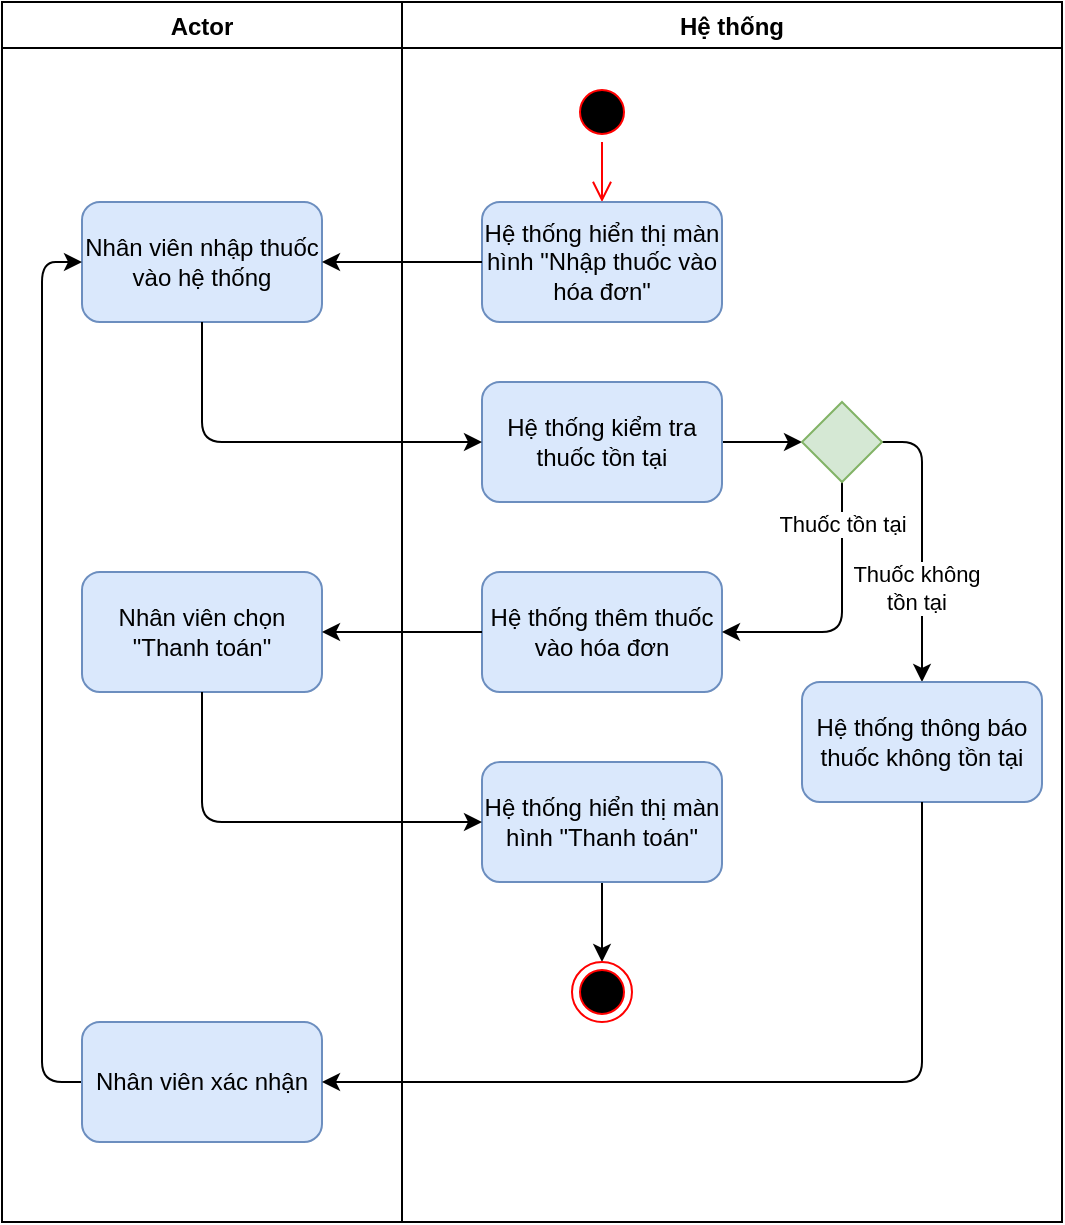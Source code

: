 <mxfile version="13.7.7" type="github">
  <diagram id="HGzuFnrPd-ahrLwf7oKc" name="Page-1">
    <mxGraphModel dx="1422" dy="721" grid="1" gridSize="10" guides="1" tooltips="1" connect="1" arrows="1" fold="1" page="1" pageScale="1" pageWidth="827" pageHeight="1169" math="0" shadow="0">
      <root>
        <mxCell id="0" />
        <mxCell id="1" parent="0" />
        <mxCell id="nor7MJ_qh7ZYDfQG6Kgf-1" value="Actor" style="swimlane;startSize=23;" vertex="1" parent="1">
          <mxGeometry x="310" y="270" width="200" height="610" as="geometry" />
        </mxCell>
        <mxCell id="nor7MJ_qh7ZYDfQG6Kgf-6" value="Nhân viên nhập thuốc vào hệ thống" style="rounded=1;whiteSpace=wrap;html=1;fillColor=#dae8fc;strokeColor=#6c8ebf;" vertex="1" parent="nor7MJ_qh7ZYDfQG6Kgf-1">
          <mxGeometry x="40" y="100" width="120" height="60" as="geometry" />
        </mxCell>
        <mxCell id="nor7MJ_qh7ZYDfQG6Kgf-11" value="Nhân viên chọn &quot;Thanh toán&quot;" style="rounded=1;whiteSpace=wrap;html=1;fillColor=#dae8fc;strokeColor=#6c8ebf;" vertex="1" parent="nor7MJ_qh7ZYDfQG6Kgf-1">
          <mxGeometry x="40" y="285" width="120" height="60" as="geometry" />
        </mxCell>
        <mxCell id="nor7MJ_qh7ZYDfQG6Kgf-31" style="edgeStyle=orthogonalEdgeStyle;rounded=1;orthogonalLoop=1;jettySize=auto;html=1;exitX=0;exitY=0.5;exitDx=0;exitDy=0;entryX=0;entryY=0.5;entryDx=0;entryDy=0;" edge="1" parent="nor7MJ_qh7ZYDfQG6Kgf-1" source="nor7MJ_qh7ZYDfQG6Kgf-30" target="nor7MJ_qh7ZYDfQG6Kgf-6">
          <mxGeometry relative="1" as="geometry" />
        </mxCell>
        <mxCell id="nor7MJ_qh7ZYDfQG6Kgf-30" value="Nhân viên xác nhận" style="rounded=1;whiteSpace=wrap;html=1;fillColor=#dae8fc;strokeColor=#6c8ebf;" vertex="1" parent="nor7MJ_qh7ZYDfQG6Kgf-1">
          <mxGeometry x="40" y="510" width="120" height="60" as="geometry" />
        </mxCell>
        <mxCell id="nor7MJ_qh7ZYDfQG6Kgf-2" value="Hệ thống" style="swimlane;" vertex="1" parent="1">
          <mxGeometry x="510" y="270" width="330" height="610" as="geometry" />
        </mxCell>
        <mxCell id="nor7MJ_qh7ZYDfQG6Kgf-3" value="" style="ellipse;html=1;shape=startState;fillColor=#000000;strokeColor=#ff0000;" vertex="1" parent="nor7MJ_qh7ZYDfQG6Kgf-2">
          <mxGeometry x="85" y="40" width="30" height="30" as="geometry" />
        </mxCell>
        <mxCell id="nor7MJ_qh7ZYDfQG6Kgf-4" value="" style="edgeStyle=orthogonalEdgeStyle;html=1;verticalAlign=bottom;endArrow=open;endSize=8;strokeColor=#ff0000;" edge="1" source="nor7MJ_qh7ZYDfQG6Kgf-3" parent="nor7MJ_qh7ZYDfQG6Kgf-2">
          <mxGeometry relative="1" as="geometry">
            <mxPoint x="100" y="100" as="targetPoint" />
          </mxGeometry>
        </mxCell>
        <mxCell id="nor7MJ_qh7ZYDfQG6Kgf-5" value="Hệ thống hiển thị màn hình &quot;Nhập thuốc vào hóa đơn&quot;" style="rounded=1;whiteSpace=wrap;html=1;fillColor=#dae8fc;strokeColor=#6c8ebf;" vertex="1" parent="nor7MJ_qh7ZYDfQG6Kgf-2">
          <mxGeometry x="40" y="100" width="120" height="60" as="geometry" />
        </mxCell>
        <mxCell id="nor7MJ_qh7ZYDfQG6Kgf-23" style="edgeStyle=orthogonalEdgeStyle;rounded=1;orthogonalLoop=1;jettySize=auto;html=1;exitX=1;exitY=0.5;exitDx=0;exitDy=0;" edge="1" parent="nor7MJ_qh7ZYDfQG6Kgf-2" source="nor7MJ_qh7ZYDfQG6Kgf-9" target="nor7MJ_qh7ZYDfQG6Kgf-22">
          <mxGeometry relative="1" as="geometry" />
        </mxCell>
        <mxCell id="nor7MJ_qh7ZYDfQG6Kgf-9" value="Hệ thống kiểm tra thuốc tồn tại" style="rounded=1;whiteSpace=wrap;html=1;fillColor=#dae8fc;strokeColor=#6c8ebf;" vertex="1" parent="nor7MJ_qh7ZYDfQG6Kgf-2">
          <mxGeometry x="40" y="190" width="120" height="60" as="geometry" />
        </mxCell>
        <mxCell id="nor7MJ_qh7ZYDfQG6Kgf-10" value="Hệ thống thêm thuốc vào hóa đơn" style="rounded=1;whiteSpace=wrap;html=1;fillColor=#dae8fc;strokeColor=#6c8ebf;" vertex="1" parent="nor7MJ_qh7ZYDfQG6Kgf-2">
          <mxGeometry x="40" y="285" width="120" height="60" as="geometry" />
        </mxCell>
        <mxCell id="nor7MJ_qh7ZYDfQG6Kgf-19" style="edgeStyle=orthogonalEdgeStyle;rounded=1;orthogonalLoop=1;jettySize=auto;html=1;exitX=0.5;exitY=1;exitDx=0;exitDy=0;entryX=0.5;entryY=0;entryDx=0;entryDy=0;" edge="1" parent="nor7MJ_qh7ZYDfQG6Kgf-2" source="nor7MJ_qh7ZYDfQG6Kgf-14" target="nor7MJ_qh7ZYDfQG6Kgf-18">
          <mxGeometry relative="1" as="geometry" />
        </mxCell>
        <mxCell id="nor7MJ_qh7ZYDfQG6Kgf-14" value="Hệ thống hiển thị màn hình &quot;Thanh toán&quot;" style="rounded=1;whiteSpace=wrap;html=1;fillColor=#dae8fc;strokeColor=#6c8ebf;" vertex="1" parent="nor7MJ_qh7ZYDfQG6Kgf-2">
          <mxGeometry x="40" y="380" width="120" height="60" as="geometry" />
        </mxCell>
        <mxCell id="nor7MJ_qh7ZYDfQG6Kgf-18" value="" style="ellipse;html=1;shape=endState;fillColor=#000000;strokeColor=#ff0000;" vertex="1" parent="nor7MJ_qh7ZYDfQG6Kgf-2">
          <mxGeometry x="85" y="480" width="30" height="30" as="geometry" />
        </mxCell>
        <mxCell id="nor7MJ_qh7ZYDfQG6Kgf-24" style="edgeStyle=orthogonalEdgeStyle;rounded=1;orthogonalLoop=1;jettySize=auto;html=1;exitX=0.5;exitY=1;exitDx=0;exitDy=0;entryX=1;entryY=0.5;entryDx=0;entryDy=0;" edge="1" parent="nor7MJ_qh7ZYDfQG6Kgf-2" source="nor7MJ_qh7ZYDfQG6Kgf-22" target="nor7MJ_qh7ZYDfQG6Kgf-10">
          <mxGeometry relative="1" as="geometry" />
        </mxCell>
        <mxCell id="nor7MJ_qh7ZYDfQG6Kgf-28" value="Thuốc tồn tại" style="edgeLabel;html=1;align=center;verticalAlign=middle;resizable=0;points=[];" vertex="1" connectable="0" parent="nor7MJ_qh7ZYDfQG6Kgf-24">
          <mxGeometry x="-0.689" relative="1" as="geometry">
            <mxPoint as="offset" />
          </mxGeometry>
        </mxCell>
        <mxCell id="nor7MJ_qh7ZYDfQG6Kgf-26" style="edgeStyle=orthogonalEdgeStyle;rounded=1;orthogonalLoop=1;jettySize=auto;html=1;exitX=1;exitY=0.5;exitDx=0;exitDy=0;" edge="1" parent="nor7MJ_qh7ZYDfQG6Kgf-2" source="nor7MJ_qh7ZYDfQG6Kgf-22" target="nor7MJ_qh7ZYDfQG6Kgf-25">
          <mxGeometry relative="1" as="geometry" />
        </mxCell>
        <mxCell id="nor7MJ_qh7ZYDfQG6Kgf-29" value="Thuốc không&lt;br&gt;tồn tại" style="edgeLabel;html=1;align=center;verticalAlign=middle;resizable=0;points=[];" vertex="1" connectable="0" parent="nor7MJ_qh7ZYDfQG6Kgf-26">
          <mxGeometry x="0.329" y="-3" relative="1" as="geometry">
            <mxPoint as="offset" />
          </mxGeometry>
        </mxCell>
        <mxCell id="nor7MJ_qh7ZYDfQG6Kgf-22" value="" style="rhombus;whiteSpace=wrap;html=1;fillColor=#d5e8d4;strokeColor=#82b366;" vertex="1" parent="nor7MJ_qh7ZYDfQG6Kgf-2">
          <mxGeometry x="200" y="200" width="40" height="40" as="geometry" />
        </mxCell>
        <mxCell id="nor7MJ_qh7ZYDfQG6Kgf-25" value="Hệ thống thông báo thuốc không tồn tại" style="rounded=1;whiteSpace=wrap;html=1;fillColor=#dae8fc;strokeColor=#6c8ebf;" vertex="1" parent="nor7MJ_qh7ZYDfQG6Kgf-2">
          <mxGeometry x="200" y="340" width="120" height="60" as="geometry" />
        </mxCell>
        <mxCell id="nor7MJ_qh7ZYDfQG6Kgf-7" style="edgeStyle=orthogonalEdgeStyle;rounded=0;orthogonalLoop=1;jettySize=auto;html=1;exitX=0;exitY=0.5;exitDx=0;exitDy=0;entryX=1;entryY=0.5;entryDx=0;entryDy=0;" edge="1" parent="1" source="nor7MJ_qh7ZYDfQG6Kgf-5" target="nor7MJ_qh7ZYDfQG6Kgf-6">
          <mxGeometry relative="1" as="geometry" />
        </mxCell>
        <mxCell id="nor7MJ_qh7ZYDfQG6Kgf-13" style="edgeStyle=orthogonalEdgeStyle;rounded=0;orthogonalLoop=1;jettySize=auto;html=1;exitX=0;exitY=0.5;exitDx=0;exitDy=0;entryX=1;entryY=0.5;entryDx=0;entryDy=0;" edge="1" parent="1" source="nor7MJ_qh7ZYDfQG6Kgf-10" target="nor7MJ_qh7ZYDfQG6Kgf-11">
          <mxGeometry relative="1" as="geometry" />
        </mxCell>
        <mxCell id="nor7MJ_qh7ZYDfQG6Kgf-17" style="edgeStyle=orthogonalEdgeStyle;rounded=1;orthogonalLoop=1;jettySize=auto;html=1;exitX=0.5;exitY=1;exitDx=0;exitDy=0;entryX=0;entryY=0.5;entryDx=0;entryDy=0;" edge="1" parent="1" source="nor7MJ_qh7ZYDfQG6Kgf-11" target="nor7MJ_qh7ZYDfQG6Kgf-14">
          <mxGeometry relative="1" as="geometry" />
        </mxCell>
        <mxCell id="nor7MJ_qh7ZYDfQG6Kgf-20" style="edgeStyle=orthogonalEdgeStyle;rounded=1;orthogonalLoop=1;jettySize=auto;html=1;exitX=0.5;exitY=1;exitDx=0;exitDy=0;entryX=0;entryY=0.5;entryDx=0;entryDy=0;" edge="1" parent="1" source="nor7MJ_qh7ZYDfQG6Kgf-6" target="nor7MJ_qh7ZYDfQG6Kgf-9">
          <mxGeometry relative="1" as="geometry" />
        </mxCell>
        <mxCell id="nor7MJ_qh7ZYDfQG6Kgf-32" style="edgeStyle=orthogonalEdgeStyle;rounded=1;orthogonalLoop=1;jettySize=auto;html=1;exitX=0.5;exitY=1;exitDx=0;exitDy=0;entryX=1;entryY=0.5;entryDx=0;entryDy=0;" edge="1" parent="1" source="nor7MJ_qh7ZYDfQG6Kgf-25" target="nor7MJ_qh7ZYDfQG6Kgf-30">
          <mxGeometry relative="1" as="geometry" />
        </mxCell>
      </root>
    </mxGraphModel>
  </diagram>
</mxfile>

